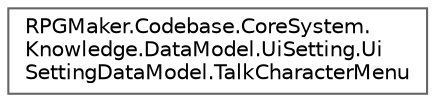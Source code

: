 digraph "クラス階層図"
{
 // LATEX_PDF_SIZE
  bgcolor="transparent";
  edge [fontname=Helvetica,fontsize=10,labelfontname=Helvetica,labelfontsize=10];
  node [fontname=Helvetica,fontsize=10,shape=box,height=0.2,width=0.4];
  rankdir="LR";
  Node0 [id="Node000000",label="RPGMaker.Codebase.CoreSystem.\lKnowledge.DataModel.UiSetting.Ui\lSettingDataModel.TalkCharacterMenu",height=0.2,width=0.4,color="grey40", fillcolor="white", style="filled",URL="$d0/def/class_r_p_g_maker_1_1_codebase_1_1_core_system_1_1_knowledge_1_1_data_model_1_1_ui_setting_1_1_uf7f4e014fb7cbd65a0bce84b576a9868.html",tooltip="😁 会話キャラクター・メニュー"];
}
